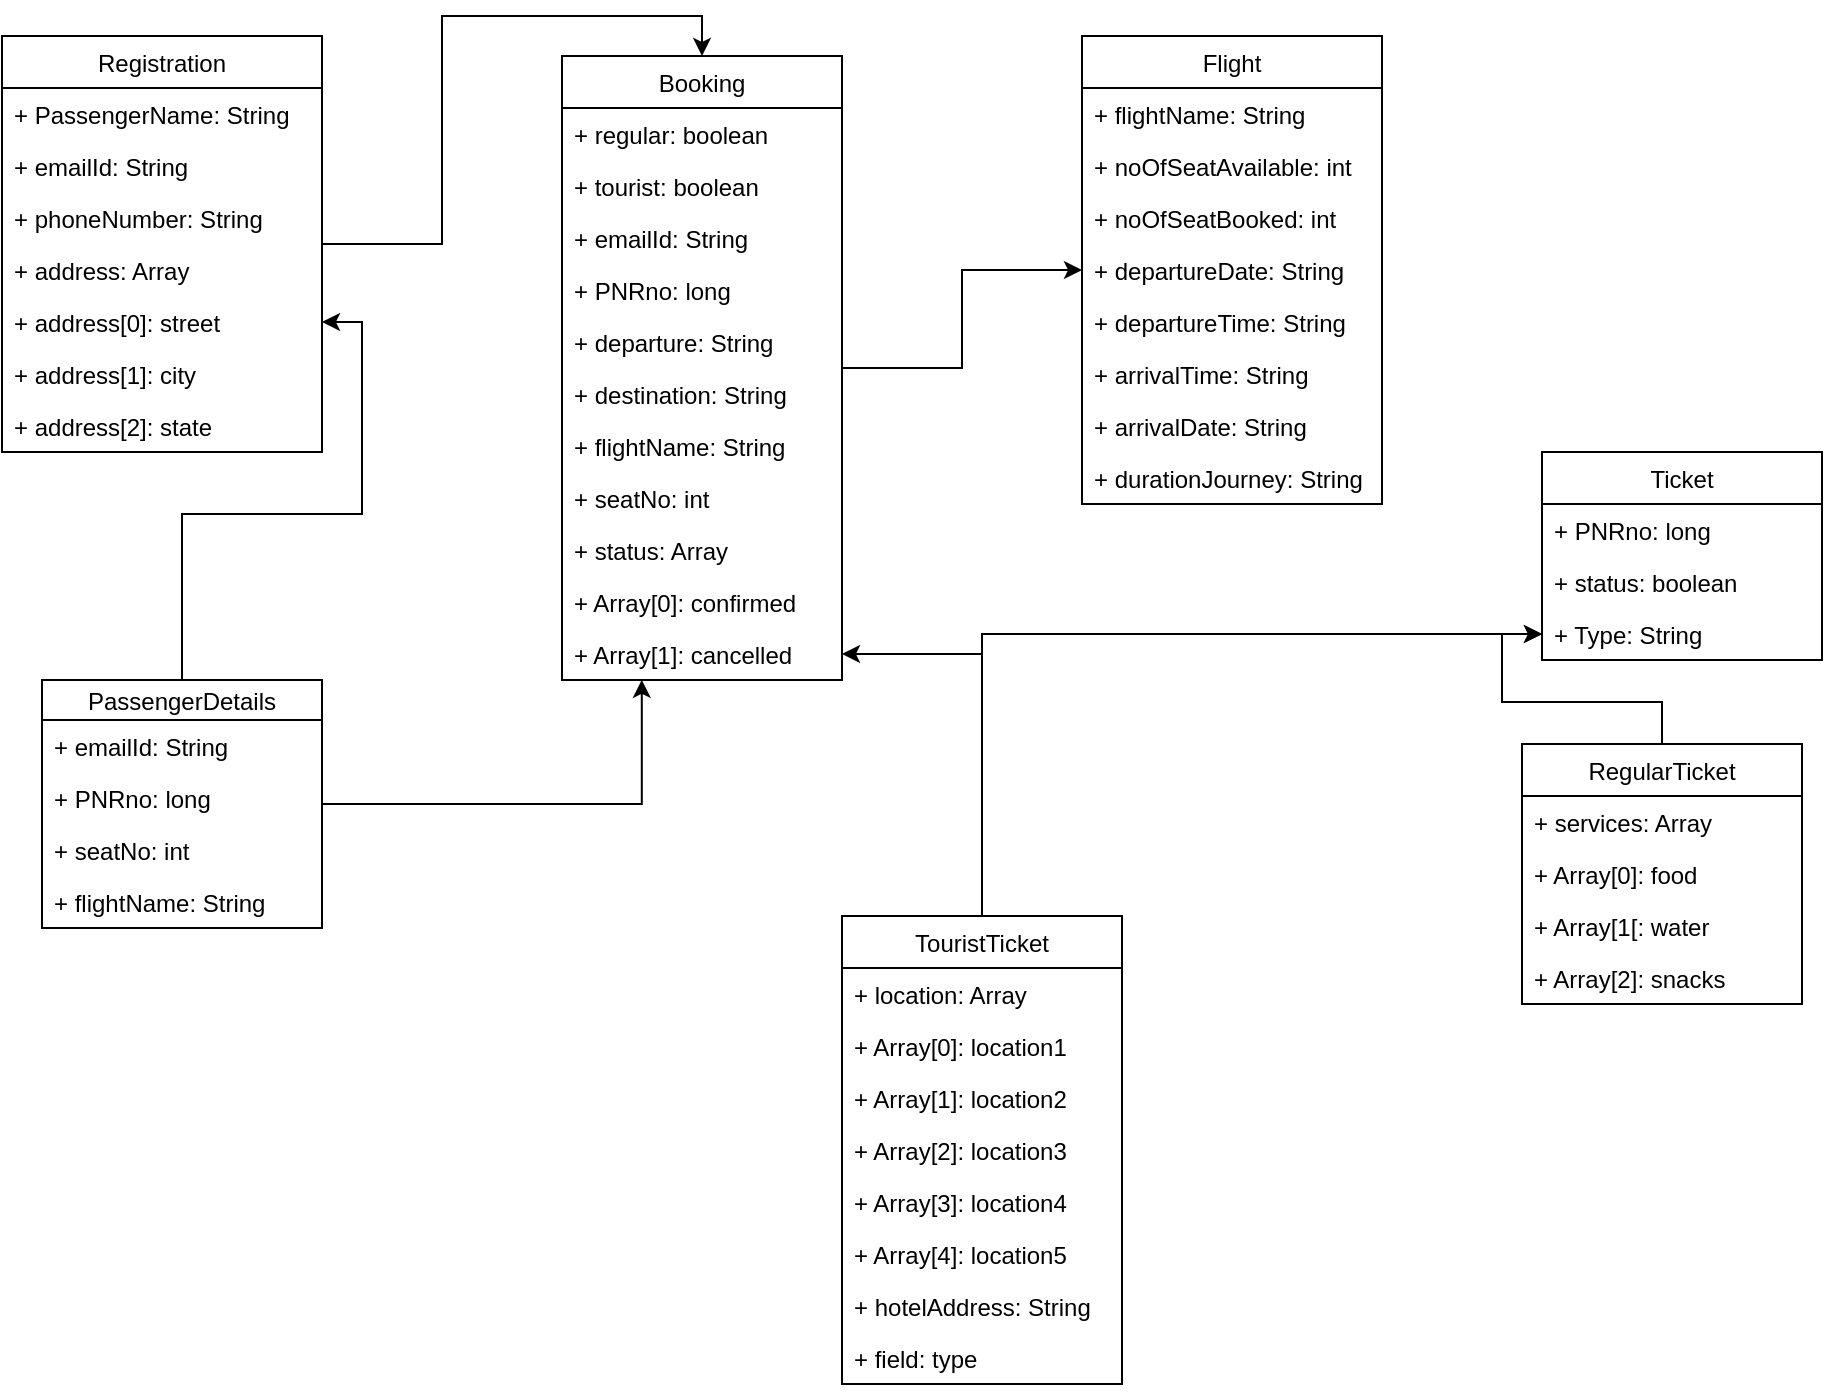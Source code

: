 <mxfile version="16.4.0" type="device"><diagram id="89FQEVQt_ZNSgmIDNL0R" name="Page-2"><mxGraphModel dx="1038" dy="641" grid="1" gridSize="10" guides="1" tooltips="1" connect="1" arrows="1" fold="1" page="1" pageScale="1" pageWidth="850" pageHeight="1100" math="0" shadow="0"><root><mxCell id="f3x_IIXwOs9M1eywVIpb-0"/><mxCell id="f3x_IIXwOs9M1eywVIpb-1" parent="f3x_IIXwOs9M1eywVIpb-0"/><mxCell id="5xd8re0ragh-gJRGHrdk-1" style="edgeStyle=orthogonalEdgeStyle;rounded=0;orthogonalLoop=1;jettySize=auto;html=1;entryX=0.5;entryY=0;entryDx=0;entryDy=0;" parent="f3x_IIXwOs9M1eywVIpb-1" source="aKOVhaunt8s9kkv4Sllk-0" target="aKOVhaunt8s9kkv4Sllk-8" edge="1"><mxGeometry relative="1" as="geometry"/></mxCell><mxCell id="aKOVhaunt8s9kkv4Sllk-0" value="Registration" style="swimlane;fontStyle=0;childLayout=stackLayout;horizontal=1;startSize=26;fillColor=none;horizontalStack=0;resizeParent=1;resizeParentMax=0;resizeLast=0;collapsible=1;marginBottom=0;" parent="f3x_IIXwOs9M1eywVIpb-1" vertex="1"><mxGeometry x="70" y="50" width="160" height="208" as="geometry"/></mxCell><mxCell id="aKOVhaunt8s9kkv4Sllk-1" value="+ PassengerName: String" style="text;strokeColor=none;fillColor=none;align=left;verticalAlign=top;spacingLeft=4;spacingRight=4;overflow=hidden;rotatable=0;points=[[0,0.5],[1,0.5]];portConstraint=eastwest;" parent="aKOVhaunt8s9kkv4Sllk-0" vertex="1"><mxGeometry y="26" width="160" height="26" as="geometry"/></mxCell><mxCell id="aKOVhaunt8s9kkv4Sllk-2" value="+ emailId: String" style="text;strokeColor=none;fillColor=none;align=left;verticalAlign=top;spacingLeft=4;spacingRight=4;overflow=hidden;rotatable=0;points=[[0,0.5],[1,0.5]];portConstraint=eastwest;" parent="aKOVhaunt8s9kkv4Sllk-0" vertex="1"><mxGeometry y="52" width="160" height="26" as="geometry"/></mxCell><mxCell id="aKOVhaunt8s9kkv4Sllk-4" value="+ phoneNumber: String" style="text;strokeColor=none;fillColor=none;align=left;verticalAlign=top;spacingLeft=4;spacingRight=4;overflow=hidden;rotatable=0;points=[[0,0.5],[1,0.5]];portConstraint=eastwest;" parent="aKOVhaunt8s9kkv4Sllk-0" vertex="1"><mxGeometry y="78" width="160" height="26" as="geometry"/></mxCell><mxCell id="aKOVhaunt8s9kkv4Sllk-3" value="+ address: Array" style="text;strokeColor=none;fillColor=none;align=left;verticalAlign=top;spacingLeft=4;spacingRight=4;overflow=hidden;rotatable=0;points=[[0,0.5],[1,0.5]];portConstraint=eastwest;" parent="aKOVhaunt8s9kkv4Sllk-0" vertex="1"><mxGeometry y="104" width="160" height="26" as="geometry"/></mxCell><mxCell id="aKOVhaunt8s9kkv4Sllk-6" value="+ address[0]: street" style="text;strokeColor=none;fillColor=none;align=left;verticalAlign=top;spacingLeft=4;spacingRight=4;overflow=hidden;rotatable=0;points=[[0,0.5],[1,0.5]];portConstraint=eastwest;" parent="aKOVhaunt8s9kkv4Sllk-0" vertex="1"><mxGeometry y="130" width="160" height="26" as="geometry"/></mxCell><mxCell id="aKOVhaunt8s9kkv4Sllk-5" value="+ address[1]: city" style="text;strokeColor=none;fillColor=none;align=left;verticalAlign=top;spacingLeft=4;spacingRight=4;overflow=hidden;rotatable=0;points=[[0,0.5],[1,0.5]];portConstraint=eastwest;" parent="aKOVhaunt8s9kkv4Sllk-0" vertex="1"><mxGeometry y="156" width="160" height="26" as="geometry"/></mxCell><mxCell id="aKOVhaunt8s9kkv4Sllk-7" value="+ address[2]: state" style="text;strokeColor=none;fillColor=none;align=left;verticalAlign=top;spacingLeft=4;spacingRight=4;overflow=hidden;rotatable=0;points=[[0,0.5],[1,0.5]];portConstraint=eastwest;" parent="aKOVhaunt8s9kkv4Sllk-0" vertex="1"><mxGeometry y="182" width="160" height="26" as="geometry"/></mxCell><mxCell id="5xd8re0ragh-gJRGHrdk-2" style="edgeStyle=orthogonalEdgeStyle;rounded=0;orthogonalLoop=1;jettySize=auto;html=1;entryX=0;entryY=0.5;entryDx=0;entryDy=0;" parent="f3x_IIXwOs9M1eywVIpb-1" source="aKOVhaunt8s9kkv4Sllk-8" target="aKOVhaunt8s9kkv4Sllk-21" edge="1"><mxGeometry relative="1" as="geometry"/></mxCell><mxCell id="aKOVhaunt8s9kkv4Sllk-8" value="Booking" style="swimlane;fontStyle=0;childLayout=stackLayout;horizontal=1;startSize=26;fillColor=none;horizontalStack=0;resizeParent=1;resizeParentMax=0;resizeLast=0;collapsible=1;marginBottom=0;" parent="f3x_IIXwOs9M1eywVIpb-1" vertex="1"><mxGeometry x="350" y="60" width="140" height="312" as="geometry"/></mxCell><mxCell id="aKOVhaunt8s9kkv4Sllk-9" value="+ regular: boolean" style="text;strokeColor=none;fillColor=none;align=left;verticalAlign=top;spacingLeft=4;spacingRight=4;overflow=hidden;rotatable=0;points=[[0,0.5],[1,0.5]];portConstraint=eastwest;" parent="aKOVhaunt8s9kkv4Sllk-8" vertex="1"><mxGeometry y="26" width="140" height="26" as="geometry"/></mxCell><mxCell id="aKOVhaunt8s9kkv4Sllk-10" value="+ tourist: boolean" style="text;strokeColor=none;fillColor=none;align=left;verticalAlign=top;spacingLeft=4;spacingRight=4;overflow=hidden;rotatable=0;points=[[0,0.5],[1,0.5]];portConstraint=eastwest;" parent="aKOVhaunt8s9kkv4Sllk-8" vertex="1"><mxGeometry y="52" width="140" height="26" as="geometry"/></mxCell><mxCell id="aKOVhaunt8s9kkv4Sllk-22" value="+ emailId: String" style="text;strokeColor=none;fillColor=none;align=left;verticalAlign=top;spacingLeft=4;spacingRight=4;overflow=hidden;rotatable=0;points=[[0,0.5],[1,0.5]];portConstraint=eastwest;" parent="aKOVhaunt8s9kkv4Sllk-8" vertex="1"><mxGeometry y="78" width="140" height="26" as="geometry"/></mxCell><mxCell id="aKOVhaunt8s9kkv4Sllk-11" value="+ PNRno: long" style="text;strokeColor=none;fillColor=none;align=left;verticalAlign=top;spacingLeft=4;spacingRight=4;overflow=hidden;rotatable=0;points=[[0,0.5],[1,0.5]];portConstraint=eastwest;" parent="aKOVhaunt8s9kkv4Sllk-8" vertex="1"><mxGeometry y="104" width="140" height="26" as="geometry"/></mxCell><mxCell id="aKOVhaunt8s9kkv4Sllk-12" value="+ departure: String" style="text;strokeColor=none;fillColor=none;align=left;verticalAlign=top;spacingLeft=4;spacingRight=4;overflow=hidden;rotatable=0;points=[[0,0.5],[1,0.5]];portConstraint=eastwest;" parent="aKOVhaunt8s9kkv4Sllk-8" vertex="1"><mxGeometry y="130" width="140" height="26" as="geometry"/></mxCell><mxCell id="aKOVhaunt8s9kkv4Sllk-13" value="+ destination: String" style="text;strokeColor=none;fillColor=none;align=left;verticalAlign=top;spacingLeft=4;spacingRight=4;overflow=hidden;rotatable=0;points=[[0,0.5],[1,0.5]];portConstraint=eastwest;" parent="aKOVhaunt8s9kkv4Sllk-8" vertex="1"><mxGeometry y="156" width="140" height="26" as="geometry"/></mxCell><mxCell id="aKOVhaunt8s9kkv4Sllk-14" value="+ flightName: String" style="text;strokeColor=none;fillColor=none;align=left;verticalAlign=top;spacingLeft=4;spacingRight=4;overflow=hidden;rotatable=0;points=[[0,0.5],[1,0.5]];portConstraint=eastwest;" parent="aKOVhaunt8s9kkv4Sllk-8" vertex="1"><mxGeometry y="182" width="140" height="26" as="geometry"/></mxCell><mxCell id="YAMlXoRfD8w488wh7txk-1" value="+ seatNo: int" style="text;strokeColor=none;fillColor=none;align=left;verticalAlign=top;spacingLeft=4;spacingRight=4;overflow=hidden;rotatable=0;points=[[0,0.5],[1,0.5]];portConstraint=eastwest;" parent="aKOVhaunt8s9kkv4Sllk-8" vertex="1"><mxGeometry y="208" width="140" height="26" as="geometry"/></mxCell><mxCell id="YAMlXoRfD8w488wh7txk-8" value="+ status: Array" style="text;strokeColor=none;fillColor=none;align=left;verticalAlign=top;spacingLeft=4;spacingRight=4;overflow=hidden;rotatable=0;points=[[0,0.5],[1,0.5]];portConstraint=eastwest;" parent="aKOVhaunt8s9kkv4Sllk-8" vertex="1"><mxGeometry y="234" width="140" height="26" as="geometry"/></mxCell><mxCell id="YAMlXoRfD8w488wh7txk-10" value="+ Array[0]: confirmed" style="text;strokeColor=none;fillColor=none;align=left;verticalAlign=top;spacingLeft=4;spacingRight=4;overflow=hidden;rotatable=0;points=[[0,0.5],[1,0.5]];portConstraint=eastwest;" parent="aKOVhaunt8s9kkv4Sllk-8" vertex="1"><mxGeometry y="260" width="140" height="26" as="geometry"/></mxCell><mxCell id="YAMlXoRfD8w488wh7txk-9" value="+ Array[1]: cancelled" style="text;strokeColor=none;fillColor=none;align=left;verticalAlign=top;spacingLeft=4;spacingRight=4;overflow=hidden;rotatable=0;points=[[0,0.5],[1,0.5]];portConstraint=eastwest;" parent="aKOVhaunt8s9kkv4Sllk-8" vertex="1"><mxGeometry y="286" width="140" height="26" as="geometry"/></mxCell><mxCell id="aKOVhaunt8s9kkv4Sllk-15" value="Flight" style="swimlane;fontStyle=0;childLayout=stackLayout;horizontal=1;startSize=26;fillColor=none;horizontalStack=0;resizeParent=1;resizeParentMax=0;resizeLast=0;collapsible=1;marginBottom=0;" parent="f3x_IIXwOs9M1eywVIpb-1" vertex="1"><mxGeometry x="610" y="50" width="150" height="234" as="geometry"/></mxCell><mxCell id="aKOVhaunt8s9kkv4Sllk-16" value="+ flightName: String" style="text;strokeColor=none;fillColor=none;align=left;verticalAlign=top;spacingLeft=4;spacingRight=4;overflow=hidden;rotatable=0;points=[[0,0.5],[1,0.5]];portConstraint=eastwest;" parent="aKOVhaunt8s9kkv4Sllk-15" vertex="1"><mxGeometry y="26" width="150" height="26" as="geometry"/></mxCell><mxCell id="aKOVhaunt8s9kkv4Sllk-17" value="+ noOfSeatAvailable: int" style="text;strokeColor=none;fillColor=none;align=left;verticalAlign=top;spacingLeft=4;spacingRight=4;overflow=hidden;rotatable=0;points=[[0,0.5],[1,0.5]];portConstraint=eastwest;" parent="aKOVhaunt8s9kkv4Sllk-15" vertex="1"><mxGeometry y="52" width="150" height="26" as="geometry"/></mxCell><mxCell id="aKOVhaunt8s9kkv4Sllk-18" value="+ noOfSeatBooked: int" style="text;strokeColor=none;fillColor=none;align=left;verticalAlign=top;spacingLeft=4;spacingRight=4;overflow=hidden;rotatable=0;points=[[0,0.5],[1,0.5]];portConstraint=eastwest;" parent="aKOVhaunt8s9kkv4Sllk-15" vertex="1"><mxGeometry y="78" width="150" height="26" as="geometry"/></mxCell><mxCell id="aKOVhaunt8s9kkv4Sllk-21" value="+ departureDate: String" style="text;strokeColor=none;fillColor=none;align=left;verticalAlign=top;spacingLeft=4;spacingRight=4;overflow=hidden;rotatable=0;points=[[0,0.5],[1,0.5]];portConstraint=eastwest;" parent="aKOVhaunt8s9kkv4Sllk-15" vertex="1"><mxGeometry y="104" width="150" height="26" as="geometry"/></mxCell><mxCell id="aKOVhaunt8s9kkv4Sllk-20" value="+ departureTime: String" style="text;strokeColor=none;fillColor=none;align=left;verticalAlign=top;spacingLeft=4;spacingRight=4;overflow=hidden;rotatable=0;points=[[0,0.5],[1,0.5]];portConstraint=eastwest;" parent="aKOVhaunt8s9kkv4Sllk-15" vertex="1"><mxGeometry y="130" width="150" height="26" as="geometry"/></mxCell><mxCell id="aKOVhaunt8s9kkv4Sllk-19" value="+ arrivalTime: String" style="text;strokeColor=none;fillColor=none;align=left;verticalAlign=top;spacingLeft=4;spacingRight=4;overflow=hidden;rotatable=0;points=[[0,0.5],[1,0.5]];portConstraint=eastwest;" parent="aKOVhaunt8s9kkv4Sllk-15" vertex="1"><mxGeometry y="156" width="150" height="26" as="geometry"/></mxCell><mxCell id="aKOVhaunt8s9kkv4Sllk-23" value="+ arrivalDate: String" style="text;strokeColor=none;fillColor=none;align=left;verticalAlign=top;spacingLeft=4;spacingRight=4;overflow=hidden;rotatable=0;points=[[0,0.5],[1,0.5]];portConstraint=eastwest;" parent="aKOVhaunt8s9kkv4Sllk-15" vertex="1"><mxGeometry y="182" width="150" height="26" as="geometry"/></mxCell><mxCell id="YAMlXoRfD8w488wh7txk-11" value="+ durationJourney: String" style="text;strokeColor=none;fillColor=none;align=left;verticalAlign=top;spacingLeft=4;spacingRight=4;overflow=hidden;rotatable=0;points=[[0,0.5],[1,0.5]];portConstraint=eastwest;" parent="aKOVhaunt8s9kkv4Sllk-15" vertex="1"><mxGeometry y="208" width="150" height="26" as="geometry"/></mxCell><mxCell id="5xd8re0ragh-gJRGHrdk-6" style="edgeStyle=orthogonalEdgeStyle;rounded=0;orthogonalLoop=1;jettySize=auto;html=1;entryX=1;entryY=0.5;entryDx=0;entryDy=0;" parent="f3x_IIXwOs9M1eywVIpb-1" source="aKOVhaunt8s9kkv4Sllk-24" target="aKOVhaunt8s9kkv4Sllk-6" edge="1"><mxGeometry relative="1" as="geometry"/></mxCell><mxCell id="5xd8re0ragh-gJRGHrdk-7" style="edgeStyle=orthogonalEdgeStyle;rounded=0;orthogonalLoop=1;jettySize=auto;html=1;entryX=0.285;entryY=0.997;entryDx=0;entryDy=0;entryPerimeter=0;" parent="f3x_IIXwOs9M1eywVIpb-1" source="aKOVhaunt8s9kkv4Sllk-24" target="YAMlXoRfD8w488wh7txk-9" edge="1"><mxGeometry relative="1" as="geometry"/></mxCell><mxCell id="aKOVhaunt8s9kkv4Sllk-24" value="PassengerDetails" style="swimlane;fontStyle=0;childLayout=stackLayout;horizontal=1;startSize=20;fillColor=none;horizontalStack=0;resizeParent=1;resizeParentMax=0;resizeLast=0;collapsible=1;marginBottom=0;" parent="f3x_IIXwOs9M1eywVIpb-1" vertex="1"><mxGeometry x="90" y="372" width="140" height="124" as="geometry"/></mxCell><mxCell id="aKOVhaunt8s9kkv4Sllk-25" value="+ emailId: String" style="text;strokeColor=none;fillColor=none;align=left;verticalAlign=top;spacingLeft=4;spacingRight=4;overflow=hidden;rotatable=0;points=[[0,0.5],[1,0.5]];portConstraint=eastwest;" parent="aKOVhaunt8s9kkv4Sllk-24" vertex="1"><mxGeometry y="20" width="140" height="26" as="geometry"/></mxCell><mxCell id="aKOVhaunt8s9kkv4Sllk-26" value="+ PNRno: long" style="text;strokeColor=none;fillColor=none;align=left;verticalAlign=top;spacingLeft=4;spacingRight=4;overflow=hidden;rotatable=0;points=[[0,0.5],[1,0.5]];portConstraint=eastwest;" parent="aKOVhaunt8s9kkv4Sllk-24" vertex="1"><mxGeometry y="46" width="140" height="26" as="geometry"/></mxCell><mxCell id="YAMlXoRfD8w488wh7txk-2" value="+ seatNo: int" style="text;strokeColor=none;fillColor=none;align=left;verticalAlign=top;spacingLeft=4;spacingRight=4;overflow=hidden;rotatable=0;points=[[0,0.5],[1,0.5]];portConstraint=eastwest;" parent="aKOVhaunt8s9kkv4Sllk-24" vertex="1"><mxGeometry y="72" width="140" height="26" as="geometry"/></mxCell><mxCell id="YAMlXoRfD8w488wh7txk-3" value="+ flightName: String" style="text;strokeColor=none;fillColor=none;align=left;verticalAlign=top;spacingLeft=4;spacingRight=4;overflow=hidden;rotatable=0;points=[[0,0.5],[1,0.5]];portConstraint=eastwest;" parent="aKOVhaunt8s9kkv4Sllk-24" vertex="1"><mxGeometry y="98" width="140" height="26" as="geometry"/></mxCell><mxCell id="YAMlXoRfD8w488wh7txk-4" value="Ticket" style="swimlane;fontStyle=0;childLayout=stackLayout;horizontal=1;startSize=26;fillColor=none;horizontalStack=0;resizeParent=1;resizeParentMax=0;resizeLast=0;collapsible=1;marginBottom=0;" parent="f3x_IIXwOs9M1eywVIpb-1" vertex="1"><mxGeometry x="840" y="258" width="140" height="104" as="geometry"/></mxCell><mxCell id="YAMlXoRfD8w488wh7txk-5" value="+ PNRno: long" style="text;strokeColor=none;fillColor=none;align=left;verticalAlign=top;spacingLeft=4;spacingRight=4;overflow=hidden;rotatable=0;points=[[0,0.5],[1,0.5]];portConstraint=eastwest;" parent="YAMlXoRfD8w488wh7txk-4" vertex="1"><mxGeometry y="26" width="140" height="26" as="geometry"/></mxCell><mxCell id="YAMlXoRfD8w488wh7txk-6" value="+ status: boolean" style="text;strokeColor=none;fillColor=none;align=left;verticalAlign=top;spacingLeft=4;spacingRight=4;overflow=hidden;rotatable=0;points=[[0,0.5],[1,0.5]];portConstraint=eastwest;" parent="YAMlXoRfD8w488wh7txk-4" vertex="1"><mxGeometry y="52" width="140" height="26" as="geometry"/></mxCell><mxCell id="YAMlXoRfD8w488wh7txk-7" value="+ Type: String" style="text;strokeColor=none;fillColor=none;align=left;verticalAlign=top;spacingLeft=4;spacingRight=4;overflow=hidden;rotatable=0;points=[[0,0.5],[1,0.5]];portConstraint=eastwest;" parent="YAMlXoRfD8w488wh7txk-4" vertex="1"><mxGeometry y="78" width="140" height="26" as="geometry"/></mxCell><mxCell id="HUC1ENawDIz8IZTGbxYK-1" style="edgeStyle=orthogonalEdgeStyle;rounded=0;orthogonalLoop=1;jettySize=auto;html=1;" edge="1" parent="f3x_IIXwOs9M1eywVIpb-1" source="YAMlXoRfD8w488wh7txk-14" target="YAMlXoRfD8w488wh7txk-7"><mxGeometry relative="1" as="geometry"/></mxCell><mxCell id="YAMlXoRfD8w488wh7txk-14" value="RegularTicket" style="swimlane;fontStyle=0;childLayout=stackLayout;horizontal=1;startSize=26;fillColor=none;horizontalStack=0;resizeParent=1;resizeParentMax=0;resizeLast=0;collapsible=1;marginBottom=0;" parent="f3x_IIXwOs9M1eywVIpb-1" vertex="1"><mxGeometry x="830" y="404" width="140" height="130" as="geometry"/></mxCell><mxCell id="YAMlXoRfD8w488wh7txk-15" value="+ services: Array" style="text;strokeColor=none;fillColor=none;align=left;verticalAlign=top;spacingLeft=4;spacingRight=4;overflow=hidden;rotatable=0;points=[[0,0.5],[1,0.5]];portConstraint=eastwest;" parent="YAMlXoRfD8w488wh7txk-14" vertex="1"><mxGeometry y="26" width="140" height="26" as="geometry"/></mxCell><mxCell id="YAMlXoRfD8w488wh7txk-16" value="+ Array[0]: food" style="text;strokeColor=none;fillColor=none;align=left;verticalAlign=top;spacingLeft=4;spacingRight=4;overflow=hidden;rotatable=0;points=[[0,0.5],[1,0.5]];portConstraint=eastwest;" parent="YAMlXoRfD8w488wh7txk-14" vertex="1"><mxGeometry y="52" width="140" height="26" as="geometry"/></mxCell><mxCell id="YAMlXoRfD8w488wh7txk-17" value="+ Array[1[: water" style="text;strokeColor=none;fillColor=none;align=left;verticalAlign=top;spacingLeft=4;spacingRight=4;overflow=hidden;rotatable=0;points=[[0,0.5],[1,0.5]];portConstraint=eastwest;" parent="YAMlXoRfD8w488wh7txk-14" vertex="1"><mxGeometry y="78" width="140" height="26" as="geometry"/></mxCell><mxCell id="YAMlXoRfD8w488wh7txk-18" value="+ Array[2]: snacks" style="text;strokeColor=none;fillColor=none;align=left;verticalAlign=top;spacingLeft=4;spacingRight=4;overflow=hidden;rotatable=0;points=[[0,0.5],[1,0.5]];portConstraint=eastwest;" parent="YAMlXoRfD8w488wh7txk-14" vertex="1"><mxGeometry y="104" width="140" height="26" as="geometry"/></mxCell><mxCell id="5xd8re0ragh-gJRGHrdk-8" style="edgeStyle=orthogonalEdgeStyle;rounded=0;orthogonalLoop=1;jettySize=auto;html=1;" parent="f3x_IIXwOs9M1eywVIpb-1" source="YAMlXoRfD8w488wh7txk-20" target="YAMlXoRfD8w488wh7txk-9" edge="1"><mxGeometry relative="1" as="geometry"><mxPoint x="420" y="380" as="targetPoint"/></mxGeometry></mxCell><mxCell id="HUC1ENawDIz8IZTGbxYK-2" style="edgeStyle=orthogonalEdgeStyle;rounded=0;orthogonalLoop=1;jettySize=auto;html=1;entryX=0;entryY=0.5;entryDx=0;entryDy=0;" edge="1" parent="f3x_IIXwOs9M1eywVIpb-1" source="YAMlXoRfD8w488wh7txk-20" target="YAMlXoRfD8w488wh7txk-7"><mxGeometry relative="1" as="geometry"/></mxCell><mxCell id="YAMlXoRfD8w488wh7txk-20" value="TouristTicket" style="swimlane;fontStyle=0;childLayout=stackLayout;horizontal=1;startSize=26;fillColor=none;horizontalStack=0;resizeParent=1;resizeParentMax=0;resizeLast=0;collapsible=1;marginBottom=0;" parent="f3x_IIXwOs9M1eywVIpb-1" vertex="1"><mxGeometry x="490" y="490" width="140" height="234" as="geometry"/></mxCell><mxCell id="YAMlXoRfD8w488wh7txk-21" value="+ location: Array" style="text;strokeColor=none;fillColor=none;align=left;verticalAlign=top;spacingLeft=4;spacingRight=4;overflow=hidden;rotatable=0;points=[[0,0.5],[1,0.5]];portConstraint=eastwest;" parent="YAMlXoRfD8w488wh7txk-20" vertex="1"><mxGeometry y="26" width="140" height="26" as="geometry"/></mxCell><mxCell id="YAMlXoRfD8w488wh7txk-28" value="+ Array[0]: location1" style="text;strokeColor=none;fillColor=none;align=left;verticalAlign=top;spacingLeft=4;spacingRight=4;overflow=hidden;rotatable=0;points=[[0,0.5],[1,0.5]];portConstraint=eastwest;" parent="YAMlXoRfD8w488wh7txk-20" vertex="1"><mxGeometry y="52" width="140" height="26" as="geometry"/></mxCell><mxCell id="YAMlXoRfD8w488wh7txk-27" value="+ Array[1]: location2" style="text;strokeColor=none;fillColor=none;align=left;verticalAlign=top;spacingLeft=4;spacingRight=4;overflow=hidden;rotatable=0;points=[[0,0.5],[1,0.5]];portConstraint=eastwest;" parent="YAMlXoRfD8w488wh7txk-20" vertex="1"><mxGeometry y="78" width="140" height="26" as="geometry"/></mxCell><mxCell id="YAMlXoRfD8w488wh7txk-26" value="+ Array[2]: location3" style="text;strokeColor=none;fillColor=none;align=left;verticalAlign=top;spacingLeft=4;spacingRight=4;overflow=hidden;rotatable=0;points=[[0,0.5],[1,0.5]];portConstraint=eastwest;" parent="YAMlXoRfD8w488wh7txk-20" vertex="1"><mxGeometry y="104" width="140" height="26" as="geometry"/></mxCell><mxCell id="YAMlXoRfD8w488wh7txk-25" value="+ Array[3]: location4" style="text;strokeColor=none;fillColor=none;align=left;verticalAlign=top;spacingLeft=4;spacingRight=4;overflow=hidden;rotatable=0;points=[[0,0.5],[1,0.5]];portConstraint=eastwest;" parent="YAMlXoRfD8w488wh7txk-20" vertex="1"><mxGeometry y="130" width="140" height="26" as="geometry"/></mxCell><mxCell id="YAMlXoRfD8w488wh7txk-24" value="+ Array[4]: location5" style="text;strokeColor=none;fillColor=none;align=left;verticalAlign=top;spacingLeft=4;spacingRight=4;overflow=hidden;rotatable=0;points=[[0,0.5],[1,0.5]];portConstraint=eastwest;" parent="YAMlXoRfD8w488wh7txk-20" vertex="1"><mxGeometry y="156" width="140" height="26" as="geometry"/></mxCell><mxCell id="YAMlXoRfD8w488wh7txk-22" value="+ hotelAddress: String" style="text;strokeColor=none;fillColor=none;align=left;verticalAlign=top;spacingLeft=4;spacingRight=4;overflow=hidden;rotatable=0;points=[[0,0.5],[1,0.5]];portConstraint=eastwest;" parent="YAMlXoRfD8w488wh7txk-20" vertex="1"><mxGeometry y="182" width="140" height="26" as="geometry"/></mxCell><mxCell id="YAMlXoRfD8w488wh7txk-23" value="+ field: type" style="text;strokeColor=none;fillColor=none;align=left;verticalAlign=top;spacingLeft=4;spacingRight=4;overflow=hidden;rotatable=0;points=[[0,0.5],[1,0.5]];portConstraint=eastwest;" parent="YAMlXoRfD8w488wh7txk-20" vertex="1"><mxGeometry y="208" width="140" height="26" as="geometry"/></mxCell></root></mxGraphModel></diagram></mxfile>